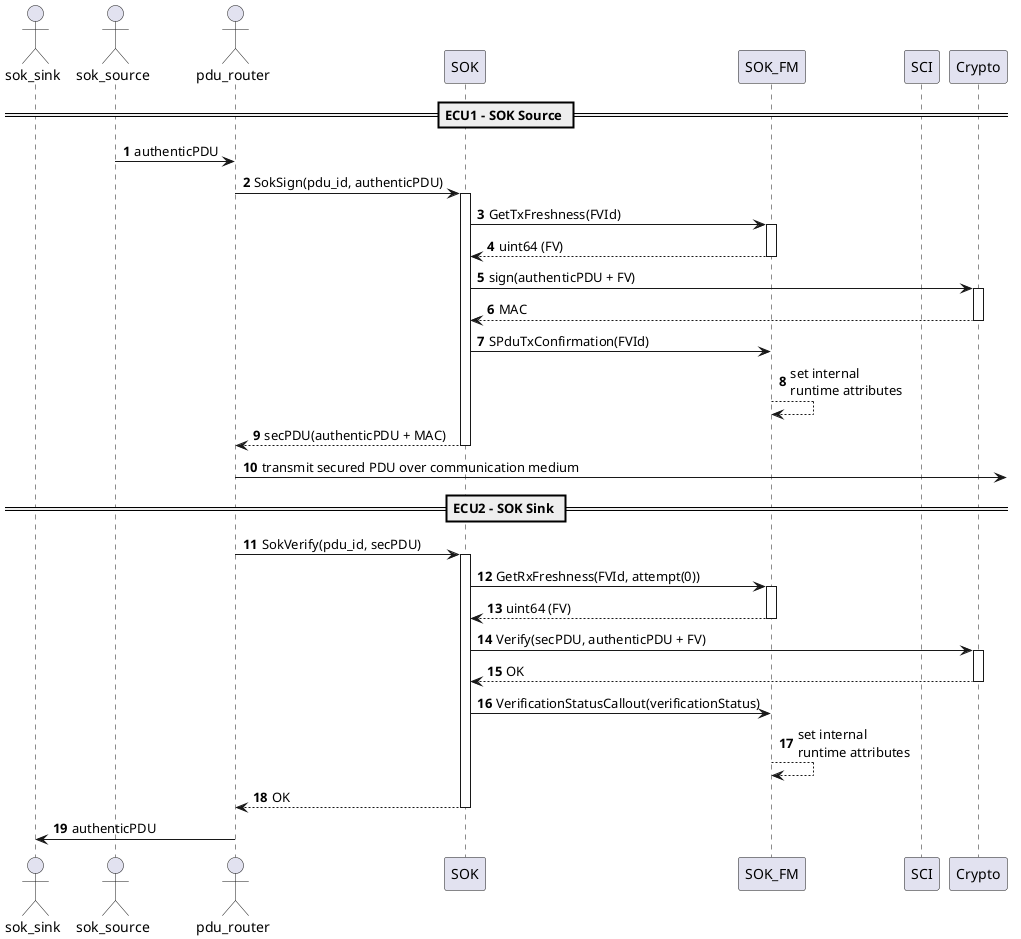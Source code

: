 @startuml authentic broadcast protocol
!pragma teoz true

actor sok_sink
actor sok_source
actor pdu_router
participant SOK
participant SOK_FM
participant SCI
participant Crypto

== ECU1 - SOK Source ==
autonumber
sok_source -> pdu_router: authenticPDU
pdu_router -> SOK: SokSign(pdu_id, authenticPDU)
activate SOK
SOK -> SOK_FM: GetTxFreshness(FVId)
activate SOK_FM
return uint64 (FV)
SOK -> Crypto: sign(authenticPDU + FV)
activate Crypto
return MAC
SOK -> SOK_FM: SPduTxConfirmation(FVId)
SOK_FM --> SOK_FM: set internal\nruntime attributes
return secPDU(authenticPDU + MAC)
pdu_router ->]: transmit secured PDU over communication medium

== ECU2 - SOK Sink ==
pdu_router->SOK:SokVerify(pdu_id, secPDU)
activate SOK
SOK->SOK_FM:GetRxFreshness(FVId, attempt(0))
activate SOK_FM
return uint64 (FV)
SOK -> Crypto: Verify(secPDU, authenticPDU + FV)
activate Crypto
return OK
SOK -> SOK_FM: VerificationStatusCallout(verificationStatus)
SOK_FM --> SOK_FM: set internal\nruntime attributes
return OK
pdu_router->sok_sink: authenticPDU

@enduml